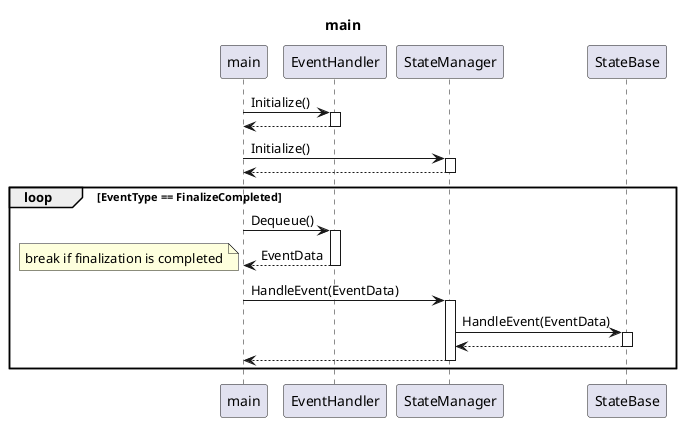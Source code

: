 @startuml sequence main
title main

autoactivate on

participant main
participant EventHandler
participant StateManager
participant StateBase

main -> EventHandler : Initialize()
return
main -> StateManager : Initialize()
return

loop EventType == FinalizeCompleted
    main -> EventHandler : Dequeue()
    return EventData
    note left : break if finalization is completed
    main -> StateManager : HandleEvent(EventData)
    StateManager -> StateBase : HandleEvent(EventData)
    return
    return
end
@enduml